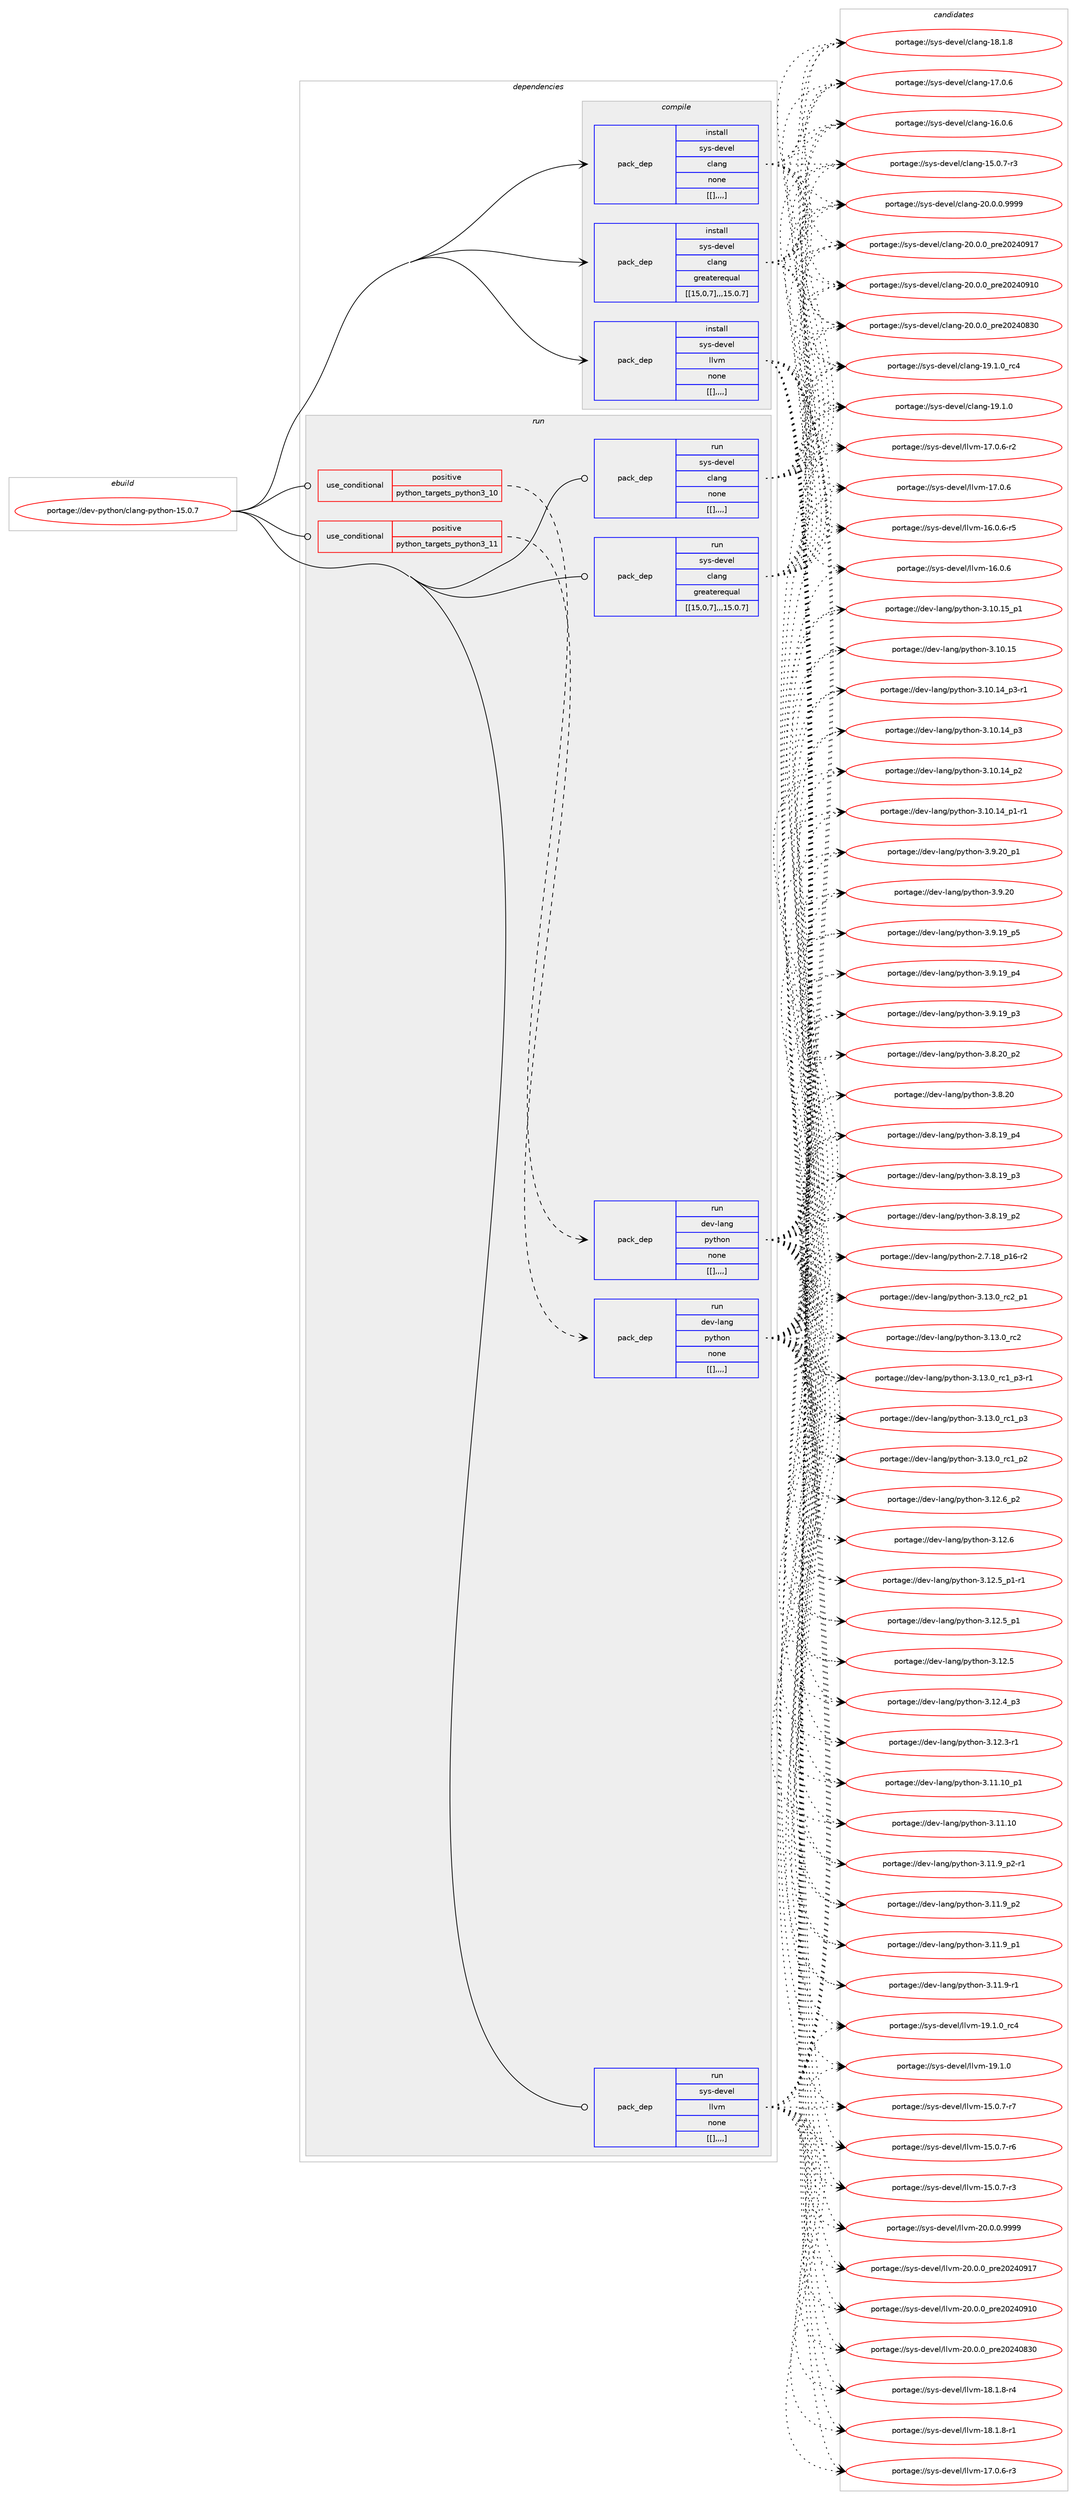 digraph prolog {

# *************
# Graph options
# *************

newrank=true;
concentrate=true;
compound=true;
graph [rankdir=LR,fontname=Helvetica,fontsize=10,ranksep=1.5];#, ranksep=2.5, nodesep=0.2];
edge  [arrowhead=vee];
node  [fontname=Helvetica,fontsize=10];

# **********
# The ebuild
# **********

subgraph cluster_leftcol {
color=gray;
label=<<i>ebuild</i>>;
id [label="portage://dev-python/clang-python-15.0.7", color=red, width=4, href="../dev-python/clang-python-15.0.7.svg"];
}

# ****************
# The dependencies
# ****************

subgraph cluster_midcol {
color=gray;
label=<<i>dependencies</i>>;
subgraph cluster_compile {
fillcolor="#eeeeee";
style=filled;
label=<<i>compile</i>>;
subgraph pack111456 {
dependency145468 [label=<<TABLE BORDER="0" CELLBORDER="1" CELLSPACING="0" CELLPADDING="4" WIDTH="220"><TR><TD ROWSPAN="6" CELLPADDING="30">pack_dep</TD></TR><TR><TD WIDTH="110">install</TD></TR><TR><TD>sys-devel</TD></TR><TR><TD>clang</TD></TR><TR><TD>greaterequal</TD></TR><TR><TD>[[15,0,7],,,15.0.7]</TD></TR></TABLE>>, shape=none, color=blue];
}
id:e -> dependency145468:w [weight=20,style="solid",arrowhead="vee"];
subgraph pack111457 {
dependency145469 [label=<<TABLE BORDER="0" CELLBORDER="1" CELLSPACING="0" CELLPADDING="4" WIDTH="220"><TR><TD ROWSPAN="6" CELLPADDING="30">pack_dep</TD></TR><TR><TD WIDTH="110">install</TD></TR><TR><TD>sys-devel</TD></TR><TR><TD>clang</TD></TR><TR><TD>none</TD></TR><TR><TD>[[],,,,]</TD></TR></TABLE>>, shape=none, color=blue];
}
id:e -> dependency145469:w [weight=20,style="solid",arrowhead="vee"];
subgraph pack111458 {
dependency145470 [label=<<TABLE BORDER="0" CELLBORDER="1" CELLSPACING="0" CELLPADDING="4" WIDTH="220"><TR><TD ROWSPAN="6" CELLPADDING="30">pack_dep</TD></TR><TR><TD WIDTH="110">install</TD></TR><TR><TD>sys-devel</TD></TR><TR><TD>llvm</TD></TR><TR><TD>none</TD></TR><TR><TD>[[],,,,]</TD></TR></TABLE>>, shape=none, color=blue];
}
id:e -> dependency145470:w [weight=20,style="solid",arrowhead="vee"];
}
subgraph cluster_compileandrun {
fillcolor="#eeeeee";
style=filled;
label=<<i>compile and run</i>>;
}
subgraph cluster_run {
fillcolor="#eeeeee";
style=filled;
label=<<i>run</i>>;
subgraph cond32800 {
dependency145471 [label=<<TABLE BORDER="0" CELLBORDER="1" CELLSPACING="0" CELLPADDING="4"><TR><TD ROWSPAN="3" CELLPADDING="10">use_conditional</TD></TR><TR><TD>positive</TD></TR><TR><TD>python_targets_python3_10</TD></TR></TABLE>>, shape=none, color=red];
subgraph pack111459 {
dependency145472 [label=<<TABLE BORDER="0" CELLBORDER="1" CELLSPACING="0" CELLPADDING="4" WIDTH="220"><TR><TD ROWSPAN="6" CELLPADDING="30">pack_dep</TD></TR><TR><TD WIDTH="110">run</TD></TR><TR><TD>dev-lang</TD></TR><TR><TD>python</TD></TR><TR><TD>none</TD></TR><TR><TD>[[],,,,]</TD></TR></TABLE>>, shape=none, color=blue];
}
dependency145471:e -> dependency145472:w [weight=20,style="dashed",arrowhead="vee"];
}
id:e -> dependency145471:w [weight=20,style="solid",arrowhead="odot"];
subgraph cond32801 {
dependency145473 [label=<<TABLE BORDER="0" CELLBORDER="1" CELLSPACING="0" CELLPADDING="4"><TR><TD ROWSPAN="3" CELLPADDING="10">use_conditional</TD></TR><TR><TD>positive</TD></TR><TR><TD>python_targets_python3_11</TD></TR></TABLE>>, shape=none, color=red];
subgraph pack111460 {
dependency145474 [label=<<TABLE BORDER="0" CELLBORDER="1" CELLSPACING="0" CELLPADDING="4" WIDTH="220"><TR><TD ROWSPAN="6" CELLPADDING="30">pack_dep</TD></TR><TR><TD WIDTH="110">run</TD></TR><TR><TD>dev-lang</TD></TR><TR><TD>python</TD></TR><TR><TD>none</TD></TR><TR><TD>[[],,,,]</TD></TR></TABLE>>, shape=none, color=blue];
}
dependency145473:e -> dependency145474:w [weight=20,style="dashed",arrowhead="vee"];
}
id:e -> dependency145473:w [weight=20,style="solid",arrowhead="odot"];
subgraph pack111461 {
dependency145475 [label=<<TABLE BORDER="0" CELLBORDER="1" CELLSPACING="0" CELLPADDING="4" WIDTH="220"><TR><TD ROWSPAN="6" CELLPADDING="30">pack_dep</TD></TR><TR><TD WIDTH="110">run</TD></TR><TR><TD>sys-devel</TD></TR><TR><TD>clang</TD></TR><TR><TD>greaterequal</TD></TR><TR><TD>[[15,0,7],,,15.0.7]</TD></TR></TABLE>>, shape=none, color=blue];
}
id:e -> dependency145475:w [weight=20,style="solid",arrowhead="odot"];
subgraph pack111462 {
dependency145476 [label=<<TABLE BORDER="0" CELLBORDER="1" CELLSPACING="0" CELLPADDING="4" WIDTH="220"><TR><TD ROWSPAN="6" CELLPADDING="30">pack_dep</TD></TR><TR><TD WIDTH="110">run</TD></TR><TR><TD>sys-devel</TD></TR><TR><TD>clang</TD></TR><TR><TD>none</TD></TR><TR><TD>[[],,,,]</TD></TR></TABLE>>, shape=none, color=blue];
}
id:e -> dependency145476:w [weight=20,style="solid",arrowhead="odot"];
subgraph pack111463 {
dependency145477 [label=<<TABLE BORDER="0" CELLBORDER="1" CELLSPACING="0" CELLPADDING="4" WIDTH="220"><TR><TD ROWSPAN="6" CELLPADDING="30">pack_dep</TD></TR><TR><TD WIDTH="110">run</TD></TR><TR><TD>sys-devel</TD></TR><TR><TD>llvm</TD></TR><TR><TD>none</TD></TR><TR><TD>[[],,,,]</TD></TR></TABLE>>, shape=none, color=blue];
}
id:e -> dependency145477:w [weight=20,style="solid",arrowhead="odot"];
}
}

# **************
# The candidates
# **************

subgraph cluster_choices {
rank=same;
color=gray;
label=<<i>candidates</i>>;

subgraph choice111456 {
color=black;
nodesep=1;
choice11512111545100101118101108479910897110103455048464846484657575757 [label="portage://sys-devel/clang-20.0.0.9999", color=red, width=4,href="../sys-devel/clang-20.0.0.9999.svg"];
choice1151211154510010111810110847991089711010345504846484648951121141015048505248574955 [label="portage://sys-devel/clang-20.0.0_pre20240917", color=red, width=4,href="../sys-devel/clang-20.0.0_pre20240917.svg"];
choice1151211154510010111810110847991089711010345504846484648951121141015048505248574948 [label="portage://sys-devel/clang-20.0.0_pre20240910", color=red, width=4,href="../sys-devel/clang-20.0.0_pre20240910.svg"];
choice1151211154510010111810110847991089711010345504846484648951121141015048505248565148 [label="portage://sys-devel/clang-20.0.0_pre20240830", color=red, width=4,href="../sys-devel/clang-20.0.0_pre20240830.svg"];
choice1151211154510010111810110847991089711010345495746494648951149952 [label="portage://sys-devel/clang-19.1.0_rc4", color=red, width=4,href="../sys-devel/clang-19.1.0_rc4.svg"];
choice1151211154510010111810110847991089711010345495746494648 [label="portage://sys-devel/clang-19.1.0", color=red, width=4,href="../sys-devel/clang-19.1.0.svg"];
choice1151211154510010111810110847991089711010345495646494656 [label="portage://sys-devel/clang-18.1.8", color=red, width=4,href="../sys-devel/clang-18.1.8.svg"];
choice1151211154510010111810110847991089711010345495546484654 [label="portage://sys-devel/clang-17.0.6", color=red, width=4,href="../sys-devel/clang-17.0.6.svg"];
choice1151211154510010111810110847991089711010345495446484654 [label="portage://sys-devel/clang-16.0.6", color=red, width=4,href="../sys-devel/clang-16.0.6.svg"];
choice11512111545100101118101108479910897110103454953464846554511451 [label="portage://sys-devel/clang-15.0.7-r3", color=red, width=4,href="../sys-devel/clang-15.0.7-r3.svg"];
dependency145468:e -> choice11512111545100101118101108479910897110103455048464846484657575757:w [style=dotted,weight="100"];
dependency145468:e -> choice1151211154510010111810110847991089711010345504846484648951121141015048505248574955:w [style=dotted,weight="100"];
dependency145468:e -> choice1151211154510010111810110847991089711010345504846484648951121141015048505248574948:w [style=dotted,weight="100"];
dependency145468:e -> choice1151211154510010111810110847991089711010345504846484648951121141015048505248565148:w [style=dotted,weight="100"];
dependency145468:e -> choice1151211154510010111810110847991089711010345495746494648951149952:w [style=dotted,weight="100"];
dependency145468:e -> choice1151211154510010111810110847991089711010345495746494648:w [style=dotted,weight="100"];
dependency145468:e -> choice1151211154510010111810110847991089711010345495646494656:w [style=dotted,weight="100"];
dependency145468:e -> choice1151211154510010111810110847991089711010345495546484654:w [style=dotted,weight="100"];
dependency145468:e -> choice1151211154510010111810110847991089711010345495446484654:w [style=dotted,weight="100"];
dependency145468:e -> choice11512111545100101118101108479910897110103454953464846554511451:w [style=dotted,weight="100"];
}
subgraph choice111457 {
color=black;
nodesep=1;
choice11512111545100101118101108479910897110103455048464846484657575757 [label="portage://sys-devel/clang-20.0.0.9999", color=red, width=4,href="../sys-devel/clang-20.0.0.9999.svg"];
choice1151211154510010111810110847991089711010345504846484648951121141015048505248574955 [label="portage://sys-devel/clang-20.0.0_pre20240917", color=red, width=4,href="../sys-devel/clang-20.0.0_pre20240917.svg"];
choice1151211154510010111810110847991089711010345504846484648951121141015048505248574948 [label="portage://sys-devel/clang-20.0.0_pre20240910", color=red, width=4,href="../sys-devel/clang-20.0.0_pre20240910.svg"];
choice1151211154510010111810110847991089711010345504846484648951121141015048505248565148 [label="portage://sys-devel/clang-20.0.0_pre20240830", color=red, width=4,href="../sys-devel/clang-20.0.0_pre20240830.svg"];
choice1151211154510010111810110847991089711010345495746494648951149952 [label="portage://sys-devel/clang-19.1.0_rc4", color=red, width=4,href="../sys-devel/clang-19.1.0_rc4.svg"];
choice1151211154510010111810110847991089711010345495746494648 [label="portage://sys-devel/clang-19.1.0", color=red, width=4,href="../sys-devel/clang-19.1.0.svg"];
choice1151211154510010111810110847991089711010345495646494656 [label="portage://sys-devel/clang-18.1.8", color=red, width=4,href="../sys-devel/clang-18.1.8.svg"];
choice1151211154510010111810110847991089711010345495546484654 [label="portage://sys-devel/clang-17.0.6", color=red, width=4,href="../sys-devel/clang-17.0.6.svg"];
choice1151211154510010111810110847991089711010345495446484654 [label="portage://sys-devel/clang-16.0.6", color=red, width=4,href="../sys-devel/clang-16.0.6.svg"];
choice11512111545100101118101108479910897110103454953464846554511451 [label="portage://sys-devel/clang-15.0.7-r3", color=red, width=4,href="../sys-devel/clang-15.0.7-r3.svg"];
dependency145469:e -> choice11512111545100101118101108479910897110103455048464846484657575757:w [style=dotted,weight="100"];
dependency145469:e -> choice1151211154510010111810110847991089711010345504846484648951121141015048505248574955:w [style=dotted,weight="100"];
dependency145469:e -> choice1151211154510010111810110847991089711010345504846484648951121141015048505248574948:w [style=dotted,weight="100"];
dependency145469:e -> choice1151211154510010111810110847991089711010345504846484648951121141015048505248565148:w [style=dotted,weight="100"];
dependency145469:e -> choice1151211154510010111810110847991089711010345495746494648951149952:w [style=dotted,weight="100"];
dependency145469:e -> choice1151211154510010111810110847991089711010345495746494648:w [style=dotted,weight="100"];
dependency145469:e -> choice1151211154510010111810110847991089711010345495646494656:w [style=dotted,weight="100"];
dependency145469:e -> choice1151211154510010111810110847991089711010345495546484654:w [style=dotted,weight="100"];
dependency145469:e -> choice1151211154510010111810110847991089711010345495446484654:w [style=dotted,weight="100"];
dependency145469:e -> choice11512111545100101118101108479910897110103454953464846554511451:w [style=dotted,weight="100"];
}
subgraph choice111458 {
color=black;
nodesep=1;
choice1151211154510010111810110847108108118109455048464846484657575757 [label="portage://sys-devel/llvm-20.0.0.9999", color=red, width=4,href="../sys-devel/llvm-20.0.0.9999.svg"];
choice115121115451001011181011084710810811810945504846484648951121141015048505248574955 [label="portage://sys-devel/llvm-20.0.0_pre20240917", color=red, width=4,href="../sys-devel/llvm-20.0.0_pre20240917.svg"];
choice115121115451001011181011084710810811810945504846484648951121141015048505248574948 [label="portage://sys-devel/llvm-20.0.0_pre20240910", color=red, width=4,href="../sys-devel/llvm-20.0.0_pre20240910.svg"];
choice115121115451001011181011084710810811810945504846484648951121141015048505248565148 [label="portage://sys-devel/llvm-20.0.0_pre20240830", color=red, width=4,href="../sys-devel/llvm-20.0.0_pre20240830.svg"];
choice115121115451001011181011084710810811810945495746494648951149952 [label="portage://sys-devel/llvm-19.1.0_rc4", color=red, width=4,href="../sys-devel/llvm-19.1.0_rc4.svg"];
choice115121115451001011181011084710810811810945495746494648 [label="portage://sys-devel/llvm-19.1.0", color=red, width=4,href="../sys-devel/llvm-19.1.0.svg"];
choice1151211154510010111810110847108108118109454956464946564511452 [label="portage://sys-devel/llvm-18.1.8-r4", color=red, width=4,href="../sys-devel/llvm-18.1.8-r4.svg"];
choice1151211154510010111810110847108108118109454956464946564511449 [label="portage://sys-devel/llvm-18.1.8-r1", color=red, width=4,href="../sys-devel/llvm-18.1.8-r1.svg"];
choice1151211154510010111810110847108108118109454955464846544511451 [label="portage://sys-devel/llvm-17.0.6-r3", color=red, width=4,href="../sys-devel/llvm-17.0.6-r3.svg"];
choice1151211154510010111810110847108108118109454955464846544511450 [label="portage://sys-devel/llvm-17.0.6-r2", color=red, width=4,href="../sys-devel/llvm-17.0.6-r2.svg"];
choice115121115451001011181011084710810811810945495546484654 [label="portage://sys-devel/llvm-17.0.6", color=red, width=4,href="../sys-devel/llvm-17.0.6.svg"];
choice1151211154510010111810110847108108118109454954464846544511453 [label="portage://sys-devel/llvm-16.0.6-r5", color=red, width=4,href="../sys-devel/llvm-16.0.6-r5.svg"];
choice115121115451001011181011084710810811810945495446484654 [label="portage://sys-devel/llvm-16.0.6", color=red, width=4,href="../sys-devel/llvm-16.0.6.svg"];
choice1151211154510010111810110847108108118109454953464846554511455 [label="portage://sys-devel/llvm-15.0.7-r7", color=red, width=4,href="../sys-devel/llvm-15.0.7-r7.svg"];
choice1151211154510010111810110847108108118109454953464846554511454 [label="portage://sys-devel/llvm-15.0.7-r6", color=red, width=4,href="../sys-devel/llvm-15.0.7-r6.svg"];
choice1151211154510010111810110847108108118109454953464846554511451 [label="portage://sys-devel/llvm-15.0.7-r3", color=red, width=4,href="../sys-devel/llvm-15.0.7-r3.svg"];
dependency145470:e -> choice1151211154510010111810110847108108118109455048464846484657575757:w [style=dotted,weight="100"];
dependency145470:e -> choice115121115451001011181011084710810811810945504846484648951121141015048505248574955:w [style=dotted,weight="100"];
dependency145470:e -> choice115121115451001011181011084710810811810945504846484648951121141015048505248574948:w [style=dotted,weight="100"];
dependency145470:e -> choice115121115451001011181011084710810811810945504846484648951121141015048505248565148:w [style=dotted,weight="100"];
dependency145470:e -> choice115121115451001011181011084710810811810945495746494648951149952:w [style=dotted,weight="100"];
dependency145470:e -> choice115121115451001011181011084710810811810945495746494648:w [style=dotted,weight="100"];
dependency145470:e -> choice1151211154510010111810110847108108118109454956464946564511452:w [style=dotted,weight="100"];
dependency145470:e -> choice1151211154510010111810110847108108118109454956464946564511449:w [style=dotted,weight="100"];
dependency145470:e -> choice1151211154510010111810110847108108118109454955464846544511451:w [style=dotted,weight="100"];
dependency145470:e -> choice1151211154510010111810110847108108118109454955464846544511450:w [style=dotted,weight="100"];
dependency145470:e -> choice115121115451001011181011084710810811810945495546484654:w [style=dotted,weight="100"];
dependency145470:e -> choice1151211154510010111810110847108108118109454954464846544511453:w [style=dotted,weight="100"];
dependency145470:e -> choice115121115451001011181011084710810811810945495446484654:w [style=dotted,weight="100"];
dependency145470:e -> choice1151211154510010111810110847108108118109454953464846554511455:w [style=dotted,weight="100"];
dependency145470:e -> choice1151211154510010111810110847108108118109454953464846554511454:w [style=dotted,weight="100"];
dependency145470:e -> choice1151211154510010111810110847108108118109454953464846554511451:w [style=dotted,weight="100"];
}
subgraph choice111459 {
color=black;
nodesep=1;
choice100101118451089711010347112121116104111110455146495146489511499509511249 [label="portage://dev-lang/python-3.13.0_rc2_p1", color=red, width=4,href="../dev-lang/python-3.13.0_rc2_p1.svg"];
choice10010111845108971101034711212111610411111045514649514648951149950 [label="portage://dev-lang/python-3.13.0_rc2", color=red, width=4,href="../dev-lang/python-3.13.0_rc2.svg"];
choice1001011184510897110103471121211161041111104551464951464895114994995112514511449 [label="portage://dev-lang/python-3.13.0_rc1_p3-r1", color=red, width=4,href="../dev-lang/python-3.13.0_rc1_p3-r1.svg"];
choice100101118451089711010347112121116104111110455146495146489511499499511251 [label="portage://dev-lang/python-3.13.0_rc1_p3", color=red, width=4,href="../dev-lang/python-3.13.0_rc1_p3.svg"];
choice100101118451089711010347112121116104111110455146495146489511499499511250 [label="portage://dev-lang/python-3.13.0_rc1_p2", color=red, width=4,href="../dev-lang/python-3.13.0_rc1_p2.svg"];
choice100101118451089711010347112121116104111110455146495046549511250 [label="portage://dev-lang/python-3.12.6_p2", color=red, width=4,href="../dev-lang/python-3.12.6_p2.svg"];
choice10010111845108971101034711212111610411111045514649504654 [label="portage://dev-lang/python-3.12.6", color=red, width=4,href="../dev-lang/python-3.12.6.svg"];
choice1001011184510897110103471121211161041111104551464950465395112494511449 [label="portage://dev-lang/python-3.12.5_p1-r1", color=red, width=4,href="../dev-lang/python-3.12.5_p1-r1.svg"];
choice100101118451089711010347112121116104111110455146495046539511249 [label="portage://dev-lang/python-3.12.5_p1", color=red, width=4,href="../dev-lang/python-3.12.5_p1.svg"];
choice10010111845108971101034711212111610411111045514649504653 [label="portage://dev-lang/python-3.12.5", color=red, width=4,href="../dev-lang/python-3.12.5.svg"];
choice100101118451089711010347112121116104111110455146495046529511251 [label="portage://dev-lang/python-3.12.4_p3", color=red, width=4,href="../dev-lang/python-3.12.4_p3.svg"];
choice100101118451089711010347112121116104111110455146495046514511449 [label="portage://dev-lang/python-3.12.3-r1", color=red, width=4,href="../dev-lang/python-3.12.3-r1.svg"];
choice10010111845108971101034711212111610411111045514649494649489511249 [label="portage://dev-lang/python-3.11.10_p1", color=red, width=4,href="../dev-lang/python-3.11.10_p1.svg"];
choice1001011184510897110103471121211161041111104551464949464948 [label="portage://dev-lang/python-3.11.10", color=red, width=4,href="../dev-lang/python-3.11.10.svg"];
choice1001011184510897110103471121211161041111104551464949465795112504511449 [label="portage://dev-lang/python-3.11.9_p2-r1", color=red, width=4,href="../dev-lang/python-3.11.9_p2-r1.svg"];
choice100101118451089711010347112121116104111110455146494946579511250 [label="portage://dev-lang/python-3.11.9_p2", color=red, width=4,href="../dev-lang/python-3.11.9_p2.svg"];
choice100101118451089711010347112121116104111110455146494946579511249 [label="portage://dev-lang/python-3.11.9_p1", color=red, width=4,href="../dev-lang/python-3.11.9_p1.svg"];
choice100101118451089711010347112121116104111110455146494946574511449 [label="portage://dev-lang/python-3.11.9-r1", color=red, width=4,href="../dev-lang/python-3.11.9-r1.svg"];
choice10010111845108971101034711212111610411111045514649484649539511249 [label="portage://dev-lang/python-3.10.15_p1", color=red, width=4,href="../dev-lang/python-3.10.15_p1.svg"];
choice1001011184510897110103471121211161041111104551464948464953 [label="portage://dev-lang/python-3.10.15", color=red, width=4,href="../dev-lang/python-3.10.15.svg"];
choice100101118451089711010347112121116104111110455146494846495295112514511449 [label="portage://dev-lang/python-3.10.14_p3-r1", color=red, width=4,href="../dev-lang/python-3.10.14_p3-r1.svg"];
choice10010111845108971101034711212111610411111045514649484649529511251 [label="portage://dev-lang/python-3.10.14_p3", color=red, width=4,href="../dev-lang/python-3.10.14_p3.svg"];
choice10010111845108971101034711212111610411111045514649484649529511250 [label="portage://dev-lang/python-3.10.14_p2", color=red, width=4,href="../dev-lang/python-3.10.14_p2.svg"];
choice100101118451089711010347112121116104111110455146494846495295112494511449 [label="portage://dev-lang/python-3.10.14_p1-r1", color=red, width=4,href="../dev-lang/python-3.10.14_p1-r1.svg"];
choice100101118451089711010347112121116104111110455146574650489511249 [label="portage://dev-lang/python-3.9.20_p1", color=red, width=4,href="../dev-lang/python-3.9.20_p1.svg"];
choice10010111845108971101034711212111610411111045514657465048 [label="portage://dev-lang/python-3.9.20", color=red, width=4,href="../dev-lang/python-3.9.20.svg"];
choice100101118451089711010347112121116104111110455146574649579511253 [label="portage://dev-lang/python-3.9.19_p5", color=red, width=4,href="../dev-lang/python-3.9.19_p5.svg"];
choice100101118451089711010347112121116104111110455146574649579511252 [label="portage://dev-lang/python-3.9.19_p4", color=red, width=4,href="../dev-lang/python-3.9.19_p4.svg"];
choice100101118451089711010347112121116104111110455146574649579511251 [label="portage://dev-lang/python-3.9.19_p3", color=red, width=4,href="../dev-lang/python-3.9.19_p3.svg"];
choice100101118451089711010347112121116104111110455146564650489511250 [label="portage://dev-lang/python-3.8.20_p2", color=red, width=4,href="../dev-lang/python-3.8.20_p2.svg"];
choice10010111845108971101034711212111610411111045514656465048 [label="portage://dev-lang/python-3.8.20", color=red, width=4,href="../dev-lang/python-3.8.20.svg"];
choice100101118451089711010347112121116104111110455146564649579511252 [label="portage://dev-lang/python-3.8.19_p4", color=red, width=4,href="../dev-lang/python-3.8.19_p4.svg"];
choice100101118451089711010347112121116104111110455146564649579511251 [label="portage://dev-lang/python-3.8.19_p3", color=red, width=4,href="../dev-lang/python-3.8.19_p3.svg"];
choice100101118451089711010347112121116104111110455146564649579511250 [label="portage://dev-lang/python-3.8.19_p2", color=red, width=4,href="../dev-lang/python-3.8.19_p2.svg"];
choice100101118451089711010347112121116104111110455046554649569511249544511450 [label="portage://dev-lang/python-2.7.18_p16-r2", color=red, width=4,href="../dev-lang/python-2.7.18_p16-r2.svg"];
dependency145472:e -> choice100101118451089711010347112121116104111110455146495146489511499509511249:w [style=dotted,weight="100"];
dependency145472:e -> choice10010111845108971101034711212111610411111045514649514648951149950:w [style=dotted,weight="100"];
dependency145472:e -> choice1001011184510897110103471121211161041111104551464951464895114994995112514511449:w [style=dotted,weight="100"];
dependency145472:e -> choice100101118451089711010347112121116104111110455146495146489511499499511251:w [style=dotted,weight="100"];
dependency145472:e -> choice100101118451089711010347112121116104111110455146495146489511499499511250:w [style=dotted,weight="100"];
dependency145472:e -> choice100101118451089711010347112121116104111110455146495046549511250:w [style=dotted,weight="100"];
dependency145472:e -> choice10010111845108971101034711212111610411111045514649504654:w [style=dotted,weight="100"];
dependency145472:e -> choice1001011184510897110103471121211161041111104551464950465395112494511449:w [style=dotted,weight="100"];
dependency145472:e -> choice100101118451089711010347112121116104111110455146495046539511249:w [style=dotted,weight="100"];
dependency145472:e -> choice10010111845108971101034711212111610411111045514649504653:w [style=dotted,weight="100"];
dependency145472:e -> choice100101118451089711010347112121116104111110455146495046529511251:w [style=dotted,weight="100"];
dependency145472:e -> choice100101118451089711010347112121116104111110455146495046514511449:w [style=dotted,weight="100"];
dependency145472:e -> choice10010111845108971101034711212111610411111045514649494649489511249:w [style=dotted,weight="100"];
dependency145472:e -> choice1001011184510897110103471121211161041111104551464949464948:w [style=dotted,weight="100"];
dependency145472:e -> choice1001011184510897110103471121211161041111104551464949465795112504511449:w [style=dotted,weight="100"];
dependency145472:e -> choice100101118451089711010347112121116104111110455146494946579511250:w [style=dotted,weight="100"];
dependency145472:e -> choice100101118451089711010347112121116104111110455146494946579511249:w [style=dotted,weight="100"];
dependency145472:e -> choice100101118451089711010347112121116104111110455146494946574511449:w [style=dotted,weight="100"];
dependency145472:e -> choice10010111845108971101034711212111610411111045514649484649539511249:w [style=dotted,weight="100"];
dependency145472:e -> choice1001011184510897110103471121211161041111104551464948464953:w [style=dotted,weight="100"];
dependency145472:e -> choice100101118451089711010347112121116104111110455146494846495295112514511449:w [style=dotted,weight="100"];
dependency145472:e -> choice10010111845108971101034711212111610411111045514649484649529511251:w [style=dotted,weight="100"];
dependency145472:e -> choice10010111845108971101034711212111610411111045514649484649529511250:w [style=dotted,weight="100"];
dependency145472:e -> choice100101118451089711010347112121116104111110455146494846495295112494511449:w [style=dotted,weight="100"];
dependency145472:e -> choice100101118451089711010347112121116104111110455146574650489511249:w [style=dotted,weight="100"];
dependency145472:e -> choice10010111845108971101034711212111610411111045514657465048:w [style=dotted,weight="100"];
dependency145472:e -> choice100101118451089711010347112121116104111110455146574649579511253:w [style=dotted,weight="100"];
dependency145472:e -> choice100101118451089711010347112121116104111110455146574649579511252:w [style=dotted,weight="100"];
dependency145472:e -> choice100101118451089711010347112121116104111110455146574649579511251:w [style=dotted,weight="100"];
dependency145472:e -> choice100101118451089711010347112121116104111110455146564650489511250:w [style=dotted,weight="100"];
dependency145472:e -> choice10010111845108971101034711212111610411111045514656465048:w [style=dotted,weight="100"];
dependency145472:e -> choice100101118451089711010347112121116104111110455146564649579511252:w [style=dotted,weight="100"];
dependency145472:e -> choice100101118451089711010347112121116104111110455146564649579511251:w [style=dotted,weight="100"];
dependency145472:e -> choice100101118451089711010347112121116104111110455146564649579511250:w [style=dotted,weight="100"];
dependency145472:e -> choice100101118451089711010347112121116104111110455046554649569511249544511450:w [style=dotted,weight="100"];
}
subgraph choice111460 {
color=black;
nodesep=1;
choice100101118451089711010347112121116104111110455146495146489511499509511249 [label="portage://dev-lang/python-3.13.0_rc2_p1", color=red, width=4,href="../dev-lang/python-3.13.0_rc2_p1.svg"];
choice10010111845108971101034711212111610411111045514649514648951149950 [label="portage://dev-lang/python-3.13.0_rc2", color=red, width=4,href="../dev-lang/python-3.13.0_rc2.svg"];
choice1001011184510897110103471121211161041111104551464951464895114994995112514511449 [label="portage://dev-lang/python-3.13.0_rc1_p3-r1", color=red, width=4,href="../dev-lang/python-3.13.0_rc1_p3-r1.svg"];
choice100101118451089711010347112121116104111110455146495146489511499499511251 [label="portage://dev-lang/python-3.13.0_rc1_p3", color=red, width=4,href="../dev-lang/python-3.13.0_rc1_p3.svg"];
choice100101118451089711010347112121116104111110455146495146489511499499511250 [label="portage://dev-lang/python-3.13.0_rc1_p2", color=red, width=4,href="../dev-lang/python-3.13.0_rc1_p2.svg"];
choice100101118451089711010347112121116104111110455146495046549511250 [label="portage://dev-lang/python-3.12.6_p2", color=red, width=4,href="../dev-lang/python-3.12.6_p2.svg"];
choice10010111845108971101034711212111610411111045514649504654 [label="portage://dev-lang/python-3.12.6", color=red, width=4,href="../dev-lang/python-3.12.6.svg"];
choice1001011184510897110103471121211161041111104551464950465395112494511449 [label="portage://dev-lang/python-3.12.5_p1-r1", color=red, width=4,href="../dev-lang/python-3.12.5_p1-r1.svg"];
choice100101118451089711010347112121116104111110455146495046539511249 [label="portage://dev-lang/python-3.12.5_p1", color=red, width=4,href="../dev-lang/python-3.12.5_p1.svg"];
choice10010111845108971101034711212111610411111045514649504653 [label="portage://dev-lang/python-3.12.5", color=red, width=4,href="../dev-lang/python-3.12.5.svg"];
choice100101118451089711010347112121116104111110455146495046529511251 [label="portage://dev-lang/python-3.12.4_p3", color=red, width=4,href="../dev-lang/python-3.12.4_p3.svg"];
choice100101118451089711010347112121116104111110455146495046514511449 [label="portage://dev-lang/python-3.12.3-r1", color=red, width=4,href="../dev-lang/python-3.12.3-r1.svg"];
choice10010111845108971101034711212111610411111045514649494649489511249 [label="portage://dev-lang/python-3.11.10_p1", color=red, width=4,href="../dev-lang/python-3.11.10_p1.svg"];
choice1001011184510897110103471121211161041111104551464949464948 [label="portage://dev-lang/python-3.11.10", color=red, width=4,href="../dev-lang/python-3.11.10.svg"];
choice1001011184510897110103471121211161041111104551464949465795112504511449 [label="portage://dev-lang/python-3.11.9_p2-r1", color=red, width=4,href="../dev-lang/python-3.11.9_p2-r1.svg"];
choice100101118451089711010347112121116104111110455146494946579511250 [label="portage://dev-lang/python-3.11.9_p2", color=red, width=4,href="../dev-lang/python-3.11.9_p2.svg"];
choice100101118451089711010347112121116104111110455146494946579511249 [label="portage://dev-lang/python-3.11.9_p1", color=red, width=4,href="../dev-lang/python-3.11.9_p1.svg"];
choice100101118451089711010347112121116104111110455146494946574511449 [label="portage://dev-lang/python-3.11.9-r1", color=red, width=4,href="../dev-lang/python-3.11.9-r1.svg"];
choice10010111845108971101034711212111610411111045514649484649539511249 [label="portage://dev-lang/python-3.10.15_p1", color=red, width=4,href="../dev-lang/python-3.10.15_p1.svg"];
choice1001011184510897110103471121211161041111104551464948464953 [label="portage://dev-lang/python-3.10.15", color=red, width=4,href="../dev-lang/python-3.10.15.svg"];
choice100101118451089711010347112121116104111110455146494846495295112514511449 [label="portage://dev-lang/python-3.10.14_p3-r1", color=red, width=4,href="../dev-lang/python-3.10.14_p3-r1.svg"];
choice10010111845108971101034711212111610411111045514649484649529511251 [label="portage://dev-lang/python-3.10.14_p3", color=red, width=4,href="../dev-lang/python-3.10.14_p3.svg"];
choice10010111845108971101034711212111610411111045514649484649529511250 [label="portage://dev-lang/python-3.10.14_p2", color=red, width=4,href="../dev-lang/python-3.10.14_p2.svg"];
choice100101118451089711010347112121116104111110455146494846495295112494511449 [label="portage://dev-lang/python-3.10.14_p1-r1", color=red, width=4,href="../dev-lang/python-3.10.14_p1-r1.svg"];
choice100101118451089711010347112121116104111110455146574650489511249 [label="portage://dev-lang/python-3.9.20_p1", color=red, width=4,href="../dev-lang/python-3.9.20_p1.svg"];
choice10010111845108971101034711212111610411111045514657465048 [label="portage://dev-lang/python-3.9.20", color=red, width=4,href="../dev-lang/python-3.9.20.svg"];
choice100101118451089711010347112121116104111110455146574649579511253 [label="portage://dev-lang/python-3.9.19_p5", color=red, width=4,href="../dev-lang/python-3.9.19_p5.svg"];
choice100101118451089711010347112121116104111110455146574649579511252 [label="portage://dev-lang/python-3.9.19_p4", color=red, width=4,href="../dev-lang/python-3.9.19_p4.svg"];
choice100101118451089711010347112121116104111110455146574649579511251 [label="portage://dev-lang/python-3.9.19_p3", color=red, width=4,href="../dev-lang/python-3.9.19_p3.svg"];
choice100101118451089711010347112121116104111110455146564650489511250 [label="portage://dev-lang/python-3.8.20_p2", color=red, width=4,href="../dev-lang/python-3.8.20_p2.svg"];
choice10010111845108971101034711212111610411111045514656465048 [label="portage://dev-lang/python-3.8.20", color=red, width=4,href="../dev-lang/python-3.8.20.svg"];
choice100101118451089711010347112121116104111110455146564649579511252 [label="portage://dev-lang/python-3.8.19_p4", color=red, width=4,href="../dev-lang/python-3.8.19_p4.svg"];
choice100101118451089711010347112121116104111110455146564649579511251 [label="portage://dev-lang/python-3.8.19_p3", color=red, width=4,href="../dev-lang/python-3.8.19_p3.svg"];
choice100101118451089711010347112121116104111110455146564649579511250 [label="portage://dev-lang/python-3.8.19_p2", color=red, width=4,href="../dev-lang/python-3.8.19_p2.svg"];
choice100101118451089711010347112121116104111110455046554649569511249544511450 [label="portage://dev-lang/python-2.7.18_p16-r2", color=red, width=4,href="../dev-lang/python-2.7.18_p16-r2.svg"];
dependency145474:e -> choice100101118451089711010347112121116104111110455146495146489511499509511249:w [style=dotted,weight="100"];
dependency145474:e -> choice10010111845108971101034711212111610411111045514649514648951149950:w [style=dotted,weight="100"];
dependency145474:e -> choice1001011184510897110103471121211161041111104551464951464895114994995112514511449:w [style=dotted,weight="100"];
dependency145474:e -> choice100101118451089711010347112121116104111110455146495146489511499499511251:w [style=dotted,weight="100"];
dependency145474:e -> choice100101118451089711010347112121116104111110455146495146489511499499511250:w [style=dotted,weight="100"];
dependency145474:e -> choice100101118451089711010347112121116104111110455146495046549511250:w [style=dotted,weight="100"];
dependency145474:e -> choice10010111845108971101034711212111610411111045514649504654:w [style=dotted,weight="100"];
dependency145474:e -> choice1001011184510897110103471121211161041111104551464950465395112494511449:w [style=dotted,weight="100"];
dependency145474:e -> choice100101118451089711010347112121116104111110455146495046539511249:w [style=dotted,weight="100"];
dependency145474:e -> choice10010111845108971101034711212111610411111045514649504653:w [style=dotted,weight="100"];
dependency145474:e -> choice100101118451089711010347112121116104111110455146495046529511251:w [style=dotted,weight="100"];
dependency145474:e -> choice100101118451089711010347112121116104111110455146495046514511449:w [style=dotted,weight="100"];
dependency145474:e -> choice10010111845108971101034711212111610411111045514649494649489511249:w [style=dotted,weight="100"];
dependency145474:e -> choice1001011184510897110103471121211161041111104551464949464948:w [style=dotted,weight="100"];
dependency145474:e -> choice1001011184510897110103471121211161041111104551464949465795112504511449:w [style=dotted,weight="100"];
dependency145474:e -> choice100101118451089711010347112121116104111110455146494946579511250:w [style=dotted,weight="100"];
dependency145474:e -> choice100101118451089711010347112121116104111110455146494946579511249:w [style=dotted,weight="100"];
dependency145474:e -> choice100101118451089711010347112121116104111110455146494946574511449:w [style=dotted,weight="100"];
dependency145474:e -> choice10010111845108971101034711212111610411111045514649484649539511249:w [style=dotted,weight="100"];
dependency145474:e -> choice1001011184510897110103471121211161041111104551464948464953:w [style=dotted,weight="100"];
dependency145474:e -> choice100101118451089711010347112121116104111110455146494846495295112514511449:w [style=dotted,weight="100"];
dependency145474:e -> choice10010111845108971101034711212111610411111045514649484649529511251:w [style=dotted,weight="100"];
dependency145474:e -> choice10010111845108971101034711212111610411111045514649484649529511250:w [style=dotted,weight="100"];
dependency145474:e -> choice100101118451089711010347112121116104111110455146494846495295112494511449:w [style=dotted,weight="100"];
dependency145474:e -> choice100101118451089711010347112121116104111110455146574650489511249:w [style=dotted,weight="100"];
dependency145474:e -> choice10010111845108971101034711212111610411111045514657465048:w [style=dotted,weight="100"];
dependency145474:e -> choice100101118451089711010347112121116104111110455146574649579511253:w [style=dotted,weight="100"];
dependency145474:e -> choice100101118451089711010347112121116104111110455146574649579511252:w [style=dotted,weight="100"];
dependency145474:e -> choice100101118451089711010347112121116104111110455146574649579511251:w [style=dotted,weight="100"];
dependency145474:e -> choice100101118451089711010347112121116104111110455146564650489511250:w [style=dotted,weight="100"];
dependency145474:e -> choice10010111845108971101034711212111610411111045514656465048:w [style=dotted,weight="100"];
dependency145474:e -> choice100101118451089711010347112121116104111110455146564649579511252:w [style=dotted,weight="100"];
dependency145474:e -> choice100101118451089711010347112121116104111110455146564649579511251:w [style=dotted,weight="100"];
dependency145474:e -> choice100101118451089711010347112121116104111110455146564649579511250:w [style=dotted,weight="100"];
dependency145474:e -> choice100101118451089711010347112121116104111110455046554649569511249544511450:w [style=dotted,weight="100"];
}
subgraph choice111461 {
color=black;
nodesep=1;
choice11512111545100101118101108479910897110103455048464846484657575757 [label="portage://sys-devel/clang-20.0.0.9999", color=red, width=4,href="../sys-devel/clang-20.0.0.9999.svg"];
choice1151211154510010111810110847991089711010345504846484648951121141015048505248574955 [label="portage://sys-devel/clang-20.0.0_pre20240917", color=red, width=4,href="../sys-devel/clang-20.0.0_pre20240917.svg"];
choice1151211154510010111810110847991089711010345504846484648951121141015048505248574948 [label="portage://sys-devel/clang-20.0.0_pre20240910", color=red, width=4,href="../sys-devel/clang-20.0.0_pre20240910.svg"];
choice1151211154510010111810110847991089711010345504846484648951121141015048505248565148 [label="portage://sys-devel/clang-20.0.0_pre20240830", color=red, width=4,href="../sys-devel/clang-20.0.0_pre20240830.svg"];
choice1151211154510010111810110847991089711010345495746494648951149952 [label="portage://sys-devel/clang-19.1.0_rc4", color=red, width=4,href="../sys-devel/clang-19.1.0_rc4.svg"];
choice1151211154510010111810110847991089711010345495746494648 [label="portage://sys-devel/clang-19.1.0", color=red, width=4,href="../sys-devel/clang-19.1.0.svg"];
choice1151211154510010111810110847991089711010345495646494656 [label="portage://sys-devel/clang-18.1.8", color=red, width=4,href="../sys-devel/clang-18.1.8.svg"];
choice1151211154510010111810110847991089711010345495546484654 [label="portage://sys-devel/clang-17.0.6", color=red, width=4,href="../sys-devel/clang-17.0.6.svg"];
choice1151211154510010111810110847991089711010345495446484654 [label="portage://sys-devel/clang-16.0.6", color=red, width=4,href="../sys-devel/clang-16.0.6.svg"];
choice11512111545100101118101108479910897110103454953464846554511451 [label="portage://sys-devel/clang-15.0.7-r3", color=red, width=4,href="../sys-devel/clang-15.0.7-r3.svg"];
dependency145475:e -> choice11512111545100101118101108479910897110103455048464846484657575757:w [style=dotted,weight="100"];
dependency145475:e -> choice1151211154510010111810110847991089711010345504846484648951121141015048505248574955:w [style=dotted,weight="100"];
dependency145475:e -> choice1151211154510010111810110847991089711010345504846484648951121141015048505248574948:w [style=dotted,weight="100"];
dependency145475:e -> choice1151211154510010111810110847991089711010345504846484648951121141015048505248565148:w [style=dotted,weight="100"];
dependency145475:e -> choice1151211154510010111810110847991089711010345495746494648951149952:w [style=dotted,weight="100"];
dependency145475:e -> choice1151211154510010111810110847991089711010345495746494648:w [style=dotted,weight="100"];
dependency145475:e -> choice1151211154510010111810110847991089711010345495646494656:w [style=dotted,weight="100"];
dependency145475:e -> choice1151211154510010111810110847991089711010345495546484654:w [style=dotted,weight="100"];
dependency145475:e -> choice1151211154510010111810110847991089711010345495446484654:w [style=dotted,weight="100"];
dependency145475:e -> choice11512111545100101118101108479910897110103454953464846554511451:w [style=dotted,weight="100"];
}
subgraph choice111462 {
color=black;
nodesep=1;
choice11512111545100101118101108479910897110103455048464846484657575757 [label="portage://sys-devel/clang-20.0.0.9999", color=red, width=4,href="../sys-devel/clang-20.0.0.9999.svg"];
choice1151211154510010111810110847991089711010345504846484648951121141015048505248574955 [label="portage://sys-devel/clang-20.0.0_pre20240917", color=red, width=4,href="../sys-devel/clang-20.0.0_pre20240917.svg"];
choice1151211154510010111810110847991089711010345504846484648951121141015048505248574948 [label="portage://sys-devel/clang-20.0.0_pre20240910", color=red, width=4,href="../sys-devel/clang-20.0.0_pre20240910.svg"];
choice1151211154510010111810110847991089711010345504846484648951121141015048505248565148 [label="portage://sys-devel/clang-20.0.0_pre20240830", color=red, width=4,href="../sys-devel/clang-20.0.0_pre20240830.svg"];
choice1151211154510010111810110847991089711010345495746494648951149952 [label="portage://sys-devel/clang-19.1.0_rc4", color=red, width=4,href="../sys-devel/clang-19.1.0_rc4.svg"];
choice1151211154510010111810110847991089711010345495746494648 [label="portage://sys-devel/clang-19.1.0", color=red, width=4,href="../sys-devel/clang-19.1.0.svg"];
choice1151211154510010111810110847991089711010345495646494656 [label="portage://sys-devel/clang-18.1.8", color=red, width=4,href="../sys-devel/clang-18.1.8.svg"];
choice1151211154510010111810110847991089711010345495546484654 [label="portage://sys-devel/clang-17.0.6", color=red, width=4,href="../sys-devel/clang-17.0.6.svg"];
choice1151211154510010111810110847991089711010345495446484654 [label="portage://sys-devel/clang-16.0.6", color=red, width=4,href="../sys-devel/clang-16.0.6.svg"];
choice11512111545100101118101108479910897110103454953464846554511451 [label="portage://sys-devel/clang-15.0.7-r3", color=red, width=4,href="../sys-devel/clang-15.0.7-r3.svg"];
dependency145476:e -> choice11512111545100101118101108479910897110103455048464846484657575757:w [style=dotted,weight="100"];
dependency145476:e -> choice1151211154510010111810110847991089711010345504846484648951121141015048505248574955:w [style=dotted,weight="100"];
dependency145476:e -> choice1151211154510010111810110847991089711010345504846484648951121141015048505248574948:w [style=dotted,weight="100"];
dependency145476:e -> choice1151211154510010111810110847991089711010345504846484648951121141015048505248565148:w [style=dotted,weight="100"];
dependency145476:e -> choice1151211154510010111810110847991089711010345495746494648951149952:w [style=dotted,weight="100"];
dependency145476:e -> choice1151211154510010111810110847991089711010345495746494648:w [style=dotted,weight="100"];
dependency145476:e -> choice1151211154510010111810110847991089711010345495646494656:w [style=dotted,weight="100"];
dependency145476:e -> choice1151211154510010111810110847991089711010345495546484654:w [style=dotted,weight="100"];
dependency145476:e -> choice1151211154510010111810110847991089711010345495446484654:w [style=dotted,weight="100"];
dependency145476:e -> choice11512111545100101118101108479910897110103454953464846554511451:w [style=dotted,weight="100"];
}
subgraph choice111463 {
color=black;
nodesep=1;
choice1151211154510010111810110847108108118109455048464846484657575757 [label="portage://sys-devel/llvm-20.0.0.9999", color=red, width=4,href="../sys-devel/llvm-20.0.0.9999.svg"];
choice115121115451001011181011084710810811810945504846484648951121141015048505248574955 [label="portage://sys-devel/llvm-20.0.0_pre20240917", color=red, width=4,href="../sys-devel/llvm-20.0.0_pre20240917.svg"];
choice115121115451001011181011084710810811810945504846484648951121141015048505248574948 [label="portage://sys-devel/llvm-20.0.0_pre20240910", color=red, width=4,href="../sys-devel/llvm-20.0.0_pre20240910.svg"];
choice115121115451001011181011084710810811810945504846484648951121141015048505248565148 [label="portage://sys-devel/llvm-20.0.0_pre20240830", color=red, width=4,href="../sys-devel/llvm-20.0.0_pre20240830.svg"];
choice115121115451001011181011084710810811810945495746494648951149952 [label="portage://sys-devel/llvm-19.1.0_rc4", color=red, width=4,href="../sys-devel/llvm-19.1.0_rc4.svg"];
choice115121115451001011181011084710810811810945495746494648 [label="portage://sys-devel/llvm-19.1.0", color=red, width=4,href="../sys-devel/llvm-19.1.0.svg"];
choice1151211154510010111810110847108108118109454956464946564511452 [label="portage://sys-devel/llvm-18.1.8-r4", color=red, width=4,href="../sys-devel/llvm-18.1.8-r4.svg"];
choice1151211154510010111810110847108108118109454956464946564511449 [label="portage://sys-devel/llvm-18.1.8-r1", color=red, width=4,href="../sys-devel/llvm-18.1.8-r1.svg"];
choice1151211154510010111810110847108108118109454955464846544511451 [label="portage://sys-devel/llvm-17.0.6-r3", color=red, width=4,href="../sys-devel/llvm-17.0.6-r3.svg"];
choice1151211154510010111810110847108108118109454955464846544511450 [label="portage://sys-devel/llvm-17.0.6-r2", color=red, width=4,href="../sys-devel/llvm-17.0.6-r2.svg"];
choice115121115451001011181011084710810811810945495546484654 [label="portage://sys-devel/llvm-17.0.6", color=red, width=4,href="../sys-devel/llvm-17.0.6.svg"];
choice1151211154510010111810110847108108118109454954464846544511453 [label="portage://sys-devel/llvm-16.0.6-r5", color=red, width=4,href="../sys-devel/llvm-16.0.6-r5.svg"];
choice115121115451001011181011084710810811810945495446484654 [label="portage://sys-devel/llvm-16.0.6", color=red, width=4,href="../sys-devel/llvm-16.0.6.svg"];
choice1151211154510010111810110847108108118109454953464846554511455 [label="portage://sys-devel/llvm-15.0.7-r7", color=red, width=4,href="../sys-devel/llvm-15.0.7-r7.svg"];
choice1151211154510010111810110847108108118109454953464846554511454 [label="portage://sys-devel/llvm-15.0.7-r6", color=red, width=4,href="../sys-devel/llvm-15.0.7-r6.svg"];
choice1151211154510010111810110847108108118109454953464846554511451 [label="portage://sys-devel/llvm-15.0.7-r3", color=red, width=4,href="../sys-devel/llvm-15.0.7-r3.svg"];
dependency145477:e -> choice1151211154510010111810110847108108118109455048464846484657575757:w [style=dotted,weight="100"];
dependency145477:e -> choice115121115451001011181011084710810811810945504846484648951121141015048505248574955:w [style=dotted,weight="100"];
dependency145477:e -> choice115121115451001011181011084710810811810945504846484648951121141015048505248574948:w [style=dotted,weight="100"];
dependency145477:e -> choice115121115451001011181011084710810811810945504846484648951121141015048505248565148:w [style=dotted,weight="100"];
dependency145477:e -> choice115121115451001011181011084710810811810945495746494648951149952:w [style=dotted,weight="100"];
dependency145477:e -> choice115121115451001011181011084710810811810945495746494648:w [style=dotted,weight="100"];
dependency145477:e -> choice1151211154510010111810110847108108118109454956464946564511452:w [style=dotted,weight="100"];
dependency145477:e -> choice1151211154510010111810110847108108118109454956464946564511449:w [style=dotted,weight="100"];
dependency145477:e -> choice1151211154510010111810110847108108118109454955464846544511451:w [style=dotted,weight="100"];
dependency145477:e -> choice1151211154510010111810110847108108118109454955464846544511450:w [style=dotted,weight="100"];
dependency145477:e -> choice115121115451001011181011084710810811810945495546484654:w [style=dotted,weight="100"];
dependency145477:e -> choice1151211154510010111810110847108108118109454954464846544511453:w [style=dotted,weight="100"];
dependency145477:e -> choice115121115451001011181011084710810811810945495446484654:w [style=dotted,weight="100"];
dependency145477:e -> choice1151211154510010111810110847108108118109454953464846554511455:w [style=dotted,weight="100"];
dependency145477:e -> choice1151211154510010111810110847108108118109454953464846554511454:w [style=dotted,weight="100"];
dependency145477:e -> choice1151211154510010111810110847108108118109454953464846554511451:w [style=dotted,weight="100"];
}
}

}
